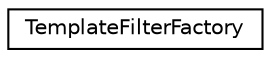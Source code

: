 digraph "类继承关系图"
{
 // INTERACTIVE_SVG=YES
 // LATEX_PDF_SIZE
  edge [fontname="Helvetica",fontsize="10",labelfontname="Helvetica",labelfontsize="10"];
  node [fontname="Helvetica",fontsize="10",shape=record];
  rankdir="LR";
  Node0 [label="TemplateFilterFactory",height=0.2,width=0.4,color="black", fillcolor="white", style="filled",URL="$d9/db6/class_template_filter_factory.html",tooltip="Factory singleton for registering and creating filters"];
}
